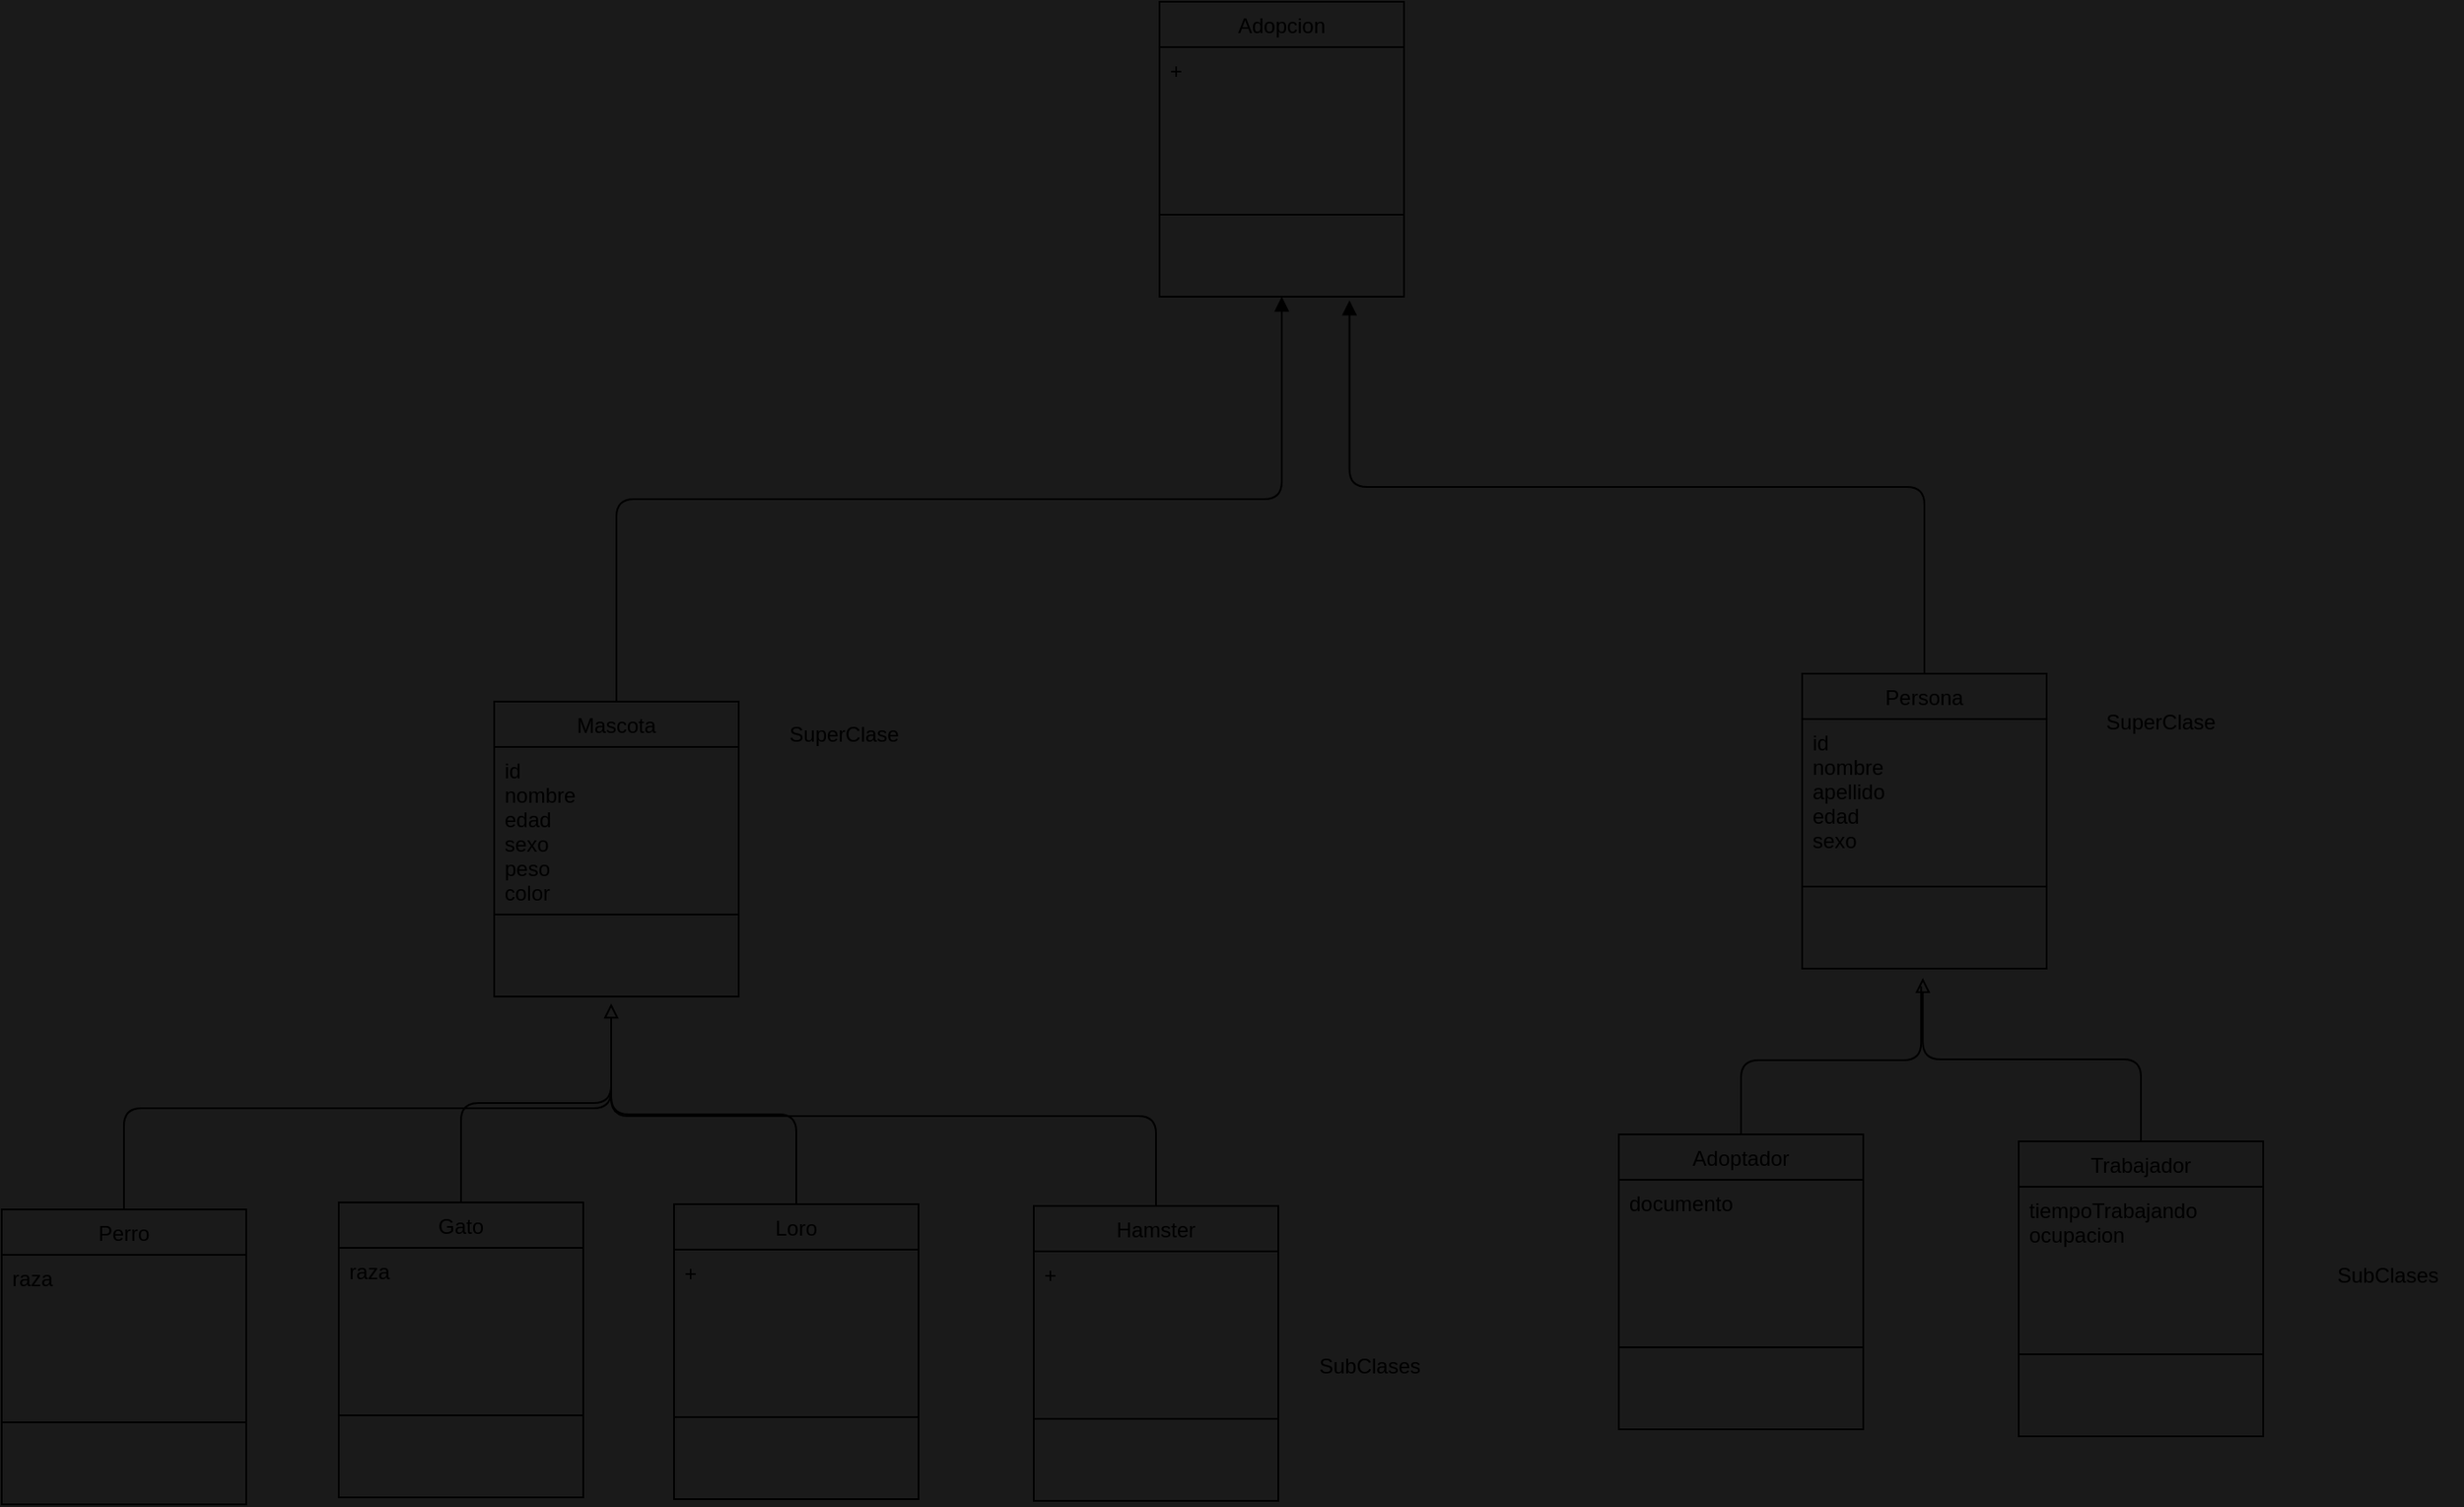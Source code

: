 <mxfile>
    <diagram id="4xsXWGen4zSLIB9neYHq" name="Página-1">
        <mxGraphModel dx="2173" dy="504" grid="0" gridSize="10" guides="1" tooltips="1" connect="1" arrows="1" fold="1" page="1" pageScale="1" pageWidth="1654" pageHeight="1169" background="#1A1A1A" math="0" shadow="0">
            <root>
                <mxCell id="0"/>
                <mxCell id="1" parent="0"/>
                <mxCell id="40" style="edgeStyle=elbowEdgeStyle;elbow=vertical;html=1;entryX=0.5;entryY=1;entryDx=0;entryDy=0;endArrow=block;endFill=1;" edge="1" parent="1" source="6" target="37">
                    <mxGeometry relative="1" as="geometry">
                        <Array as="points"/>
                    </mxGeometry>
                </mxCell>
                <mxCell id="6" value="Mascota" style="swimlane;fontStyle=0;childLayout=stackLayout;horizontal=1;startSize=26;fillColor=none;horizontalStack=0;resizeParent=1;resizeParentMax=0;resizeLast=0;collapsible=1;marginBottom=0;" vertex="1" parent="1">
                    <mxGeometry x="344" y="1738" width="140" height="169" as="geometry"/>
                </mxCell>
                <mxCell id="7" value="id&#10;nombre&#10;edad&#10;sexo&#10;peso&#10;color&#10;&#10;&#10;" style="text;strokeColor=none;fillColor=none;align=left;verticalAlign=top;spacingLeft=4;spacingRight=4;overflow=hidden;rotatable=0;points=[[0,0.5],[1,0.5]];portConstraint=eastwest;" vertex="1" parent="6">
                    <mxGeometry y="26" width="140" height="96" as="geometry"/>
                </mxCell>
                <mxCell id="9" value="" style="text;strokeColor=default;fillColor=none;align=left;verticalAlign=top;spacingLeft=4;spacingRight=4;overflow=hidden;rotatable=0;points=[[0,0.5],[1,0.5]];portConstraint=eastwest;" vertex="1" parent="6">
                    <mxGeometry y="122" width="140" height="47" as="geometry"/>
                </mxCell>
                <mxCell id="23" style="edgeStyle=elbowEdgeStyle;html=1;endArrow=block;endFill=0;elbow=vertical;" edge="1" parent="1" source="10">
                    <mxGeometry relative="1" as="geometry">
                        <mxPoint x="411" y="1911" as="targetPoint"/>
                    </mxGeometry>
                </mxCell>
                <mxCell id="10" value="Gato" style="swimlane;fontStyle=0;childLayout=stackLayout;horizontal=1;startSize=26;fillColor=none;horizontalStack=0;resizeParent=1;resizeParentMax=0;resizeLast=0;collapsible=1;marginBottom=0;" vertex="1" parent="1">
                    <mxGeometry x="255" y="2025" width="140" height="169" as="geometry"/>
                </mxCell>
                <mxCell id="11" value="raza" style="text;strokeColor=none;fillColor=none;align=left;verticalAlign=top;spacingLeft=4;spacingRight=4;overflow=hidden;rotatable=0;points=[[0,0.5],[1,0.5]];portConstraint=eastwest;" vertex="1" parent="10">
                    <mxGeometry y="26" width="140" height="96" as="geometry"/>
                </mxCell>
                <mxCell id="12" value="" style="text;strokeColor=default;fillColor=none;align=left;verticalAlign=top;spacingLeft=4;spacingRight=4;overflow=hidden;rotatable=0;points=[[0,0.5],[1,0.5]];portConstraint=eastwest;" vertex="1" parent="10">
                    <mxGeometry y="122" width="140" height="47" as="geometry"/>
                </mxCell>
                <mxCell id="22" style="edgeStyle=elbowEdgeStyle;html=1;exitX=0.5;exitY=0;exitDx=0;exitDy=0;endArrow=none;endFill=0;elbow=vertical;" edge="1" parent="1" source="13">
                    <mxGeometry relative="1" as="geometry">
                        <mxPoint x="411" y="1924" as="targetPoint"/>
                        <Array as="points">
                            <mxPoint x="274" y="1971"/>
                        </Array>
                    </mxGeometry>
                </mxCell>
                <mxCell id="13" value="Perro" style="swimlane;fontStyle=0;childLayout=stackLayout;horizontal=1;startSize=26;fillColor=none;horizontalStack=0;resizeParent=1;resizeParentMax=0;resizeLast=0;collapsible=1;marginBottom=0;" vertex="1" parent="1">
                    <mxGeometry x="62" y="2029" width="140" height="169" as="geometry"/>
                </mxCell>
                <mxCell id="14" value="raza" style="text;strokeColor=none;fillColor=none;align=left;verticalAlign=top;spacingLeft=4;spacingRight=4;overflow=hidden;rotatable=0;points=[[0,0.5],[1,0.5]];portConstraint=eastwest;" vertex="1" parent="13">
                    <mxGeometry y="26" width="140" height="96" as="geometry"/>
                </mxCell>
                <mxCell id="15" value="" style="text;strokeColor=default;fillColor=none;align=left;verticalAlign=top;spacingLeft=4;spacingRight=4;overflow=hidden;rotatable=0;points=[[0,0.5],[1,0.5]];portConstraint=eastwest;" vertex="1" parent="13">
                    <mxGeometry y="122" width="140" height="47" as="geometry"/>
                </mxCell>
                <mxCell id="24" style="edgeStyle=elbowEdgeStyle;elbow=vertical;html=1;endArrow=none;endFill=0;" edge="1" parent="1" source="16">
                    <mxGeometry relative="1" as="geometry">
                        <mxPoint x="411" y="1923" as="targetPoint"/>
                    </mxGeometry>
                </mxCell>
                <mxCell id="16" value="Loro" style="swimlane;fontStyle=0;childLayout=stackLayout;horizontal=1;startSize=26;fillColor=none;horizontalStack=0;resizeParent=1;resizeParentMax=0;resizeLast=0;collapsible=1;marginBottom=0;" vertex="1" parent="1">
                    <mxGeometry x="447" y="2026" width="140" height="169" as="geometry"/>
                </mxCell>
                <mxCell id="17" value="+" style="text;strokeColor=none;fillColor=none;align=left;verticalAlign=top;spacingLeft=4;spacingRight=4;overflow=hidden;rotatable=0;points=[[0,0.5],[1,0.5]];portConstraint=eastwest;" vertex="1" parent="16">
                    <mxGeometry y="26" width="140" height="96" as="geometry"/>
                </mxCell>
                <mxCell id="18" value="" style="text;strokeColor=default;fillColor=none;align=left;verticalAlign=top;spacingLeft=4;spacingRight=4;overflow=hidden;rotatable=0;points=[[0,0.5],[1,0.5]];portConstraint=eastwest;" vertex="1" parent="16">
                    <mxGeometry y="122" width="140" height="47" as="geometry"/>
                </mxCell>
                <mxCell id="25" style="edgeStyle=elbowEdgeStyle;elbow=vertical;html=1;endArrow=none;endFill=0;" edge="1" parent="1" source="19">
                    <mxGeometry relative="1" as="geometry">
                        <mxPoint x="411" y="1924" as="targetPoint"/>
                    </mxGeometry>
                </mxCell>
                <mxCell id="19" value="Hamster" style="swimlane;fontStyle=0;childLayout=stackLayout;horizontal=1;startSize=26;fillColor=none;horizontalStack=0;resizeParent=1;resizeParentMax=0;resizeLast=0;collapsible=1;marginBottom=0;" vertex="1" parent="1">
                    <mxGeometry x="653" y="2027" width="140" height="169" as="geometry"/>
                </mxCell>
                <mxCell id="20" value="+" style="text;strokeColor=none;fillColor=none;align=left;verticalAlign=top;spacingLeft=4;spacingRight=4;overflow=hidden;rotatable=0;points=[[0,0.5],[1,0.5]];portConstraint=eastwest;" vertex="1" parent="19">
                    <mxGeometry y="26" width="140" height="96" as="geometry"/>
                </mxCell>
                <mxCell id="21" value="" style="text;strokeColor=default;fillColor=none;align=left;verticalAlign=top;spacingLeft=4;spacingRight=4;overflow=hidden;rotatable=0;points=[[0,0.5],[1,0.5]];portConstraint=eastwest;" vertex="1" parent="19">
                    <mxGeometry y="122" width="140" height="47" as="geometry"/>
                </mxCell>
                <mxCell id="41" style="edgeStyle=elbowEdgeStyle;elbow=vertical;html=1;entryX=0.777;entryY=1.045;entryDx=0;entryDy=0;entryPerimeter=0;endArrow=block;endFill=1;" edge="1" parent="1" source="26" target="39">
                    <mxGeometry relative="1" as="geometry"/>
                </mxCell>
                <mxCell id="26" value="Persona" style="swimlane;fontStyle=0;childLayout=stackLayout;horizontal=1;startSize=26;fillColor=none;horizontalStack=0;resizeParent=1;resizeParentMax=0;resizeLast=0;collapsible=1;marginBottom=0;" vertex="1" parent="1">
                    <mxGeometry x="1093" y="1722" width="140" height="169" as="geometry"/>
                </mxCell>
                <mxCell id="27" value="id&#10;nombre&#10;apellido&#10;edad&#10;sexo&#10;&#10;" style="text;strokeColor=none;fillColor=none;align=left;verticalAlign=top;spacingLeft=4;spacingRight=4;overflow=hidden;rotatable=0;points=[[0,0.5],[1,0.5]];portConstraint=eastwest;" vertex="1" parent="26">
                    <mxGeometry y="26" width="140" height="96" as="geometry"/>
                </mxCell>
                <mxCell id="28" value="" style="text;strokeColor=default;fillColor=none;align=left;verticalAlign=top;spacingLeft=4;spacingRight=4;overflow=hidden;rotatable=0;points=[[0,0.5],[1,0.5]];portConstraint=eastwest;" vertex="1" parent="26">
                    <mxGeometry y="122" width="140" height="47" as="geometry"/>
                </mxCell>
                <mxCell id="35" style="edgeStyle=elbowEdgeStyle;elbow=vertical;html=1;exitX=0.5;exitY=0;exitDx=0;exitDy=0;endArrow=none;endFill=0;" edge="1" parent="1" source="29">
                    <mxGeometry relative="1" as="geometry">
                        <mxPoint x="1161.143" y="1901.143" as="targetPoint"/>
                    </mxGeometry>
                </mxCell>
                <mxCell id="29" value="Adoptador" style="swimlane;fontStyle=0;childLayout=stackLayout;horizontal=1;startSize=26;fillColor=none;horizontalStack=0;resizeParent=1;resizeParentMax=0;resizeLast=0;collapsible=1;marginBottom=0;" vertex="1" parent="1">
                    <mxGeometry x="988" y="1986" width="140" height="169" as="geometry"/>
                </mxCell>
                <mxCell id="30" value="documento" style="text;strokeColor=none;fillColor=none;align=left;verticalAlign=top;spacingLeft=4;spacingRight=4;overflow=hidden;rotatable=0;points=[[0,0.5],[1,0.5]];portConstraint=eastwest;" vertex="1" parent="29">
                    <mxGeometry y="26" width="140" height="96" as="geometry"/>
                </mxCell>
                <mxCell id="31" value="" style="text;strokeColor=default;fillColor=none;align=left;verticalAlign=top;spacingLeft=4;spacingRight=4;overflow=hidden;rotatable=0;points=[[0,0.5],[1,0.5]];portConstraint=eastwest;" vertex="1" parent="29">
                    <mxGeometry y="122" width="140" height="47" as="geometry"/>
                </mxCell>
                <mxCell id="36" style="edgeStyle=elbowEdgeStyle;elbow=vertical;html=1;endArrow=block;endFill=0;" edge="1" parent="1" source="32">
                    <mxGeometry relative="1" as="geometry">
                        <mxPoint x="1162.095" y="1896.381" as="targetPoint"/>
                    </mxGeometry>
                </mxCell>
                <mxCell id="32" value="Trabajador" style="swimlane;fontStyle=0;childLayout=stackLayout;horizontal=1;startSize=26;fillColor=none;horizontalStack=0;resizeParent=1;resizeParentMax=0;resizeLast=0;collapsible=1;marginBottom=0;" vertex="1" parent="1">
                    <mxGeometry x="1217" y="1990" width="140" height="169" as="geometry"/>
                </mxCell>
                <mxCell id="33" value="tiempoTrabajando&#10;ocupacion" style="text;strokeColor=none;fillColor=none;align=left;verticalAlign=top;spacingLeft=4;spacingRight=4;overflow=hidden;rotatable=0;points=[[0,0.5],[1,0.5]];portConstraint=eastwest;" vertex="1" parent="32">
                    <mxGeometry y="26" width="140" height="96" as="geometry"/>
                </mxCell>
                <mxCell id="34" value="" style="text;strokeColor=default;fillColor=none;align=left;verticalAlign=top;spacingLeft=4;spacingRight=4;overflow=hidden;rotatable=0;points=[[0,0.5],[1,0.5]];portConstraint=eastwest;" vertex="1" parent="32">
                    <mxGeometry y="122" width="140" height="47" as="geometry"/>
                </mxCell>
                <mxCell id="37" value="Adopcion" style="swimlane;fontStyle=0;childLayout=stackLayout;horizontal=1;startSize=26;fillColor=none;horizontalStack=0;resizeParent=1;resizeParentMax=0;resizeLast=0;collapsible=1;marginBottom=0;" vertex="1" parent="1">
                    <mxGeometry x="725" y="1337" width="140" height="169" as="geometry"/>
                </mxCell>
                <mxCell id="38" value="+" style="text;strokeColor=none;fillColor=none;align=left;verticalAlign=top;spacingLeft=4;spacingRight=4;overflow=hidden;rotatable=0;points=[[0,0.5],[1,0.5]];portConstraint=eastwest;" vertex="1" parent="37">
                    <mxGeometry y="26" width="140" height="96" as="geometry"/>
                </mxCell>
                <mxCell id="39" value="" style="text;strokeColor=default;fillColor=none;align=left;verticalAlign=top;spacingLeft=4;spacingRight=4;overflow=hidden;rotatable=0;points=[[0,0.5],[1,0.5]];portConstraint=eastwest;" vertex="1" parent="37">
                    <mxGeometry y="122" width="140" height="47" as="geometry"/>
                </mxCell>
                <mxCell id="42" value="SuperClase" style="text;html=1;strokeColor=none;fillColor=none;align=center;verticalAlign=middle;whiteSpace=wrap;rounded=0;" vertex="1" parent="1">
                    <mxGeometry x="1256" y="1735" width="85" height="30" as="geometry"/>
                </mxCell>
                <mxCell id="43" value="SuperClase" style="text;html=1;strokeColor=none;fillColor=none;align=center;verticalAlign=middle;whiteSpace=wrap;rounded=0;" vertex="1" parent="1">
                    <mxGeometry x="502" y="1742" width="85" height="30" as="geometry"/>
                </mxCell>
                <mxCell id="44" value="SubClases&lt;span style=&quot;color: rgba(0 , 0 , 0 , 0) ; font-family: monospace ; font-size: 0px&quot;&gt;%3CmxGraphModel%3E%3Croot%3E%3CmxCell%20id%3D%220%22%2F%3E%3CmxCell%20id%3D%221%22%20parent%3D%220%22%2F%3E%3CmxCell%20id%3D%222%22%20value%3D%22SuperClase%22%20style%3D%22text%3Bhtml%3D1%3BstrokeColor%3Dnone%3BfillColor%3Dnone%3Balign%3Dcenter%3BverticalAlign%3Dmiddle%3BwhiteSpace%3Dwrap%3Brounded%3D0%3B%22%20vertex%3D%221%22%20parent%3D%221%22%3E%3CmxGeometry%20x%3D%221256%22%20y%3D%221735%22%20width%3D%2285%22%20height%3D%2230%22%20as%3D%22geometry%22%2F%3E%3C%2FmxCell%3E%3C%2Froot%3E%3C%2FmxGraphModel%3E&lt;/span&gt;" style="text;html=1;strokeColor=none;fillColor=none;align=center;verticalAlign=middle;whiteSpace=wrap;rounded=0;" vertex="1" parent="1">
                    <mxGeometry x="1386" y="2052" width="85" height="30" as="geometry"/>
                </mxCell>
                <mxCell id="46" value="SubClases&lt;span style=&quot;color: rgba(0 , 0 , 0 , 0) ; font-family: monospace ; font-size: 0px&quot;&gt;%3CmxGraphModel%3E%3Croot%3E%3CmxCell%20id%3D%220%22%2F%3E%3CmxCell%20id%3D%221%22%20parent%3D%220%22%2F%3E%3CmxCell%20id%3D%222%22%20value%3D%22SuperClase%22%20style%3D%22text%3Bhtml%3D1%3BstrokeColor%3Dnone%3BfillColor%3Dnone%3Balign%3Dcenter%3BverticalAlign%3Dmiddle%3BwhiteSpace%3Dwrap%3Brounded%3D0%3B%22%20vertex%3D%221%22%20parent%3D%221%22%3E%3CmxGeometry%20x%3D%221256%22%20y%3D%221735%22%20width%3D%2285%22%20height%3D%2230%22%20as%3D%22geometry%22%2F%3E%3C%2FmxCell%3E%3C%2Froot%3E%3C%2FmxGraphModel%3E&lt;/span&gt;" style="text;html=1;strokeColor=none;fillColor=none;align=center;verticalAlign=middle;whiteSpace=wrap;rounded=0;" vertex="1" parent="1">
                    <mxGeometry x="803" y="2104" width="85" height="30" as="geometry"/>
                </mxCell>
            </root>
        </mxGraphModel>
    </diagram>
    <diagram id="95Z7YSSr_vp11jGnYRzz" name="Página-2">
        <mxGraphModel dx="323" dy="307" grid="1" gridSize="10" guides="1" tooltips="1" connect="1" arrows="1" fold="1" page="1" pageScale="1" pageWidth="827" pageHeight="1169" math="0" shadow="0">
            <root>
                <mxCell id="sclW-3wfTMKot5U43-8k-0"/>
                <mxCell id="sclW-3wfTMKot5U43-8k-1" parent="sclW-3wfTMKot5U43-8k-0"/>
            </root>
        </mxGraphModel>
    </diagram>
</mxfile>